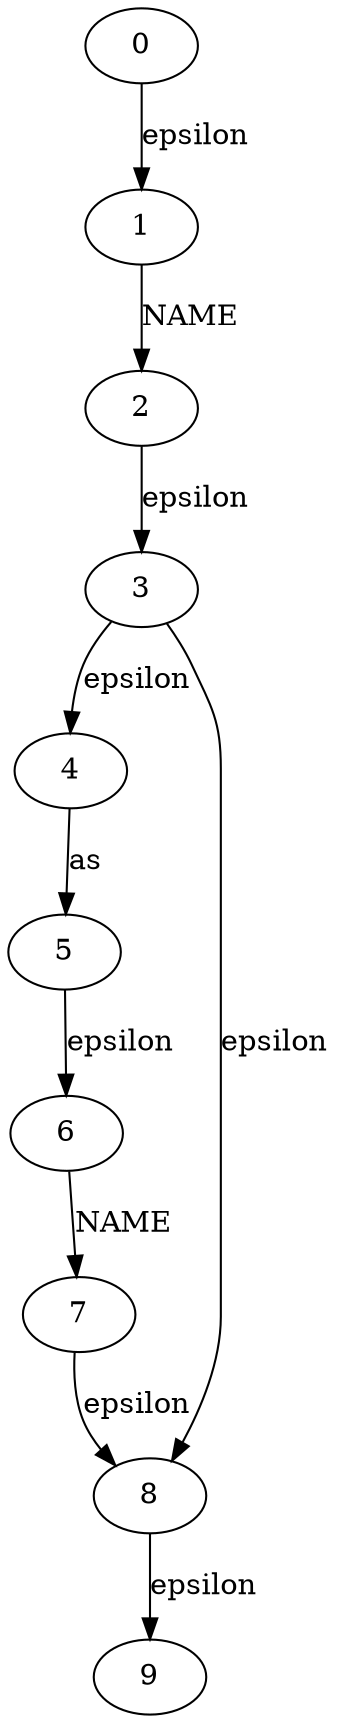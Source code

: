 
digraph import_as_name {
  0->1[label=epsilon]
  1->2[label=NAME]
  2->3[label=epsilon]
  3->4[label=epsilon]
  4->5[label="as"]
  5->6[label=epsilon]
  6->7[label=NAME]
  7->8[label=epsilon]
  8->9[label=epsilon]
  3->8[label=epsilon]
}
